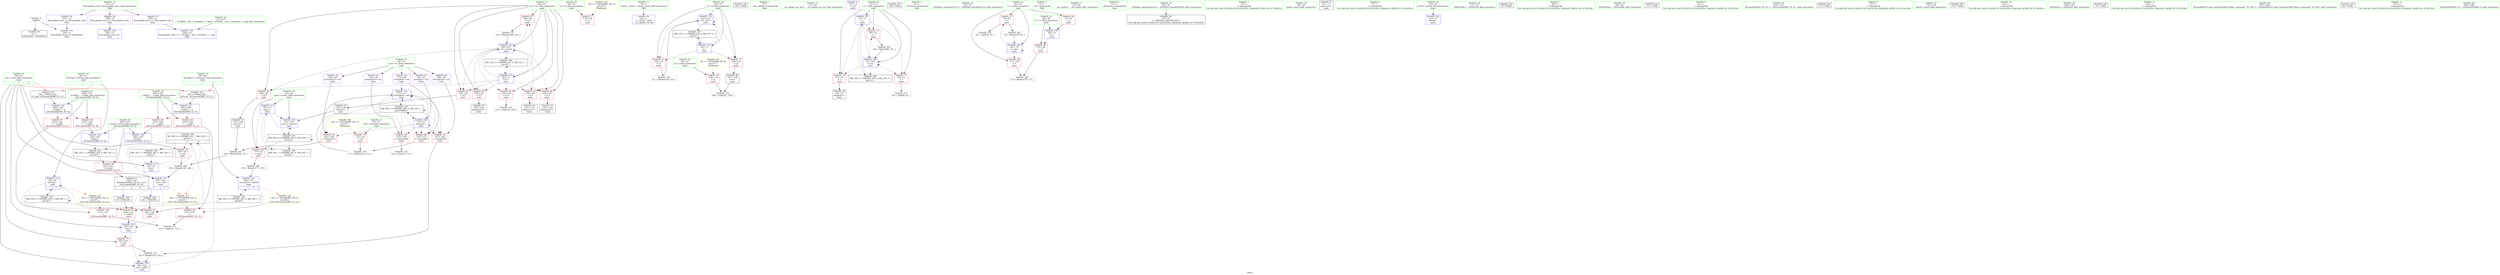 digraph "SVFG" {
	label="SVFG";

	Node0x56050a342a90 [shape=record,color=grey,label="{NodeID: 0\nNullPtr}"];
	Node0x56050a342a90 -> Node0x56050a35d240[style=solid];
	Node0x56050a342a90 -> Node0x56050a35db20[style=solid];
	Node0x56050a35d5e0 [shape=record,color=red,label="{NodeID: 97\n212\<--206\n\<--__b.addr\n_ZSt3maxIxERKT_S2_S2_\n}"];
	Node0x56050a35d5e0 -> Node0x56050a35d850[style=solid];
	Node0x56050a35b7c0 [shape=record,color=green,label="{NodeID: 14\n12\<--16\nllvm.global_ctors\<--llvm.global_ctors_field_insensitive\nGlob }"];
	Node0x56050a35b7c0 -> Node0x56050a35ed50[style=solid];
	Node0x56050a35b7c0 -> Node0x56050a35ee50[style=solid];
	Node0x56050a35b7c0 -> Node0x56050a35ef50[style=solid];
	Node0x56050a361ad0 [shape=record,color=black,label="{NodeID: 194\nMR_18V_4 = PHI(MR_18V_7, MR_18V_3, )\npts\{61 \}\n|{|<s4>9}}"];
	Node0x56050a361ad0 -> Node0x56050a35fe20[style=dashed];
	Node0x56050a361ad0 -> Node0x56050a360a50[style=dashed];
	Node0x56050a361ad0 -> Node0x56050a362e80[style=dashed];
	Node0x56050a361ad0 -> Node0x56050a36f3e0[style=dashed];
	Node0x56050a361ad0:s4 -> Node0x56050a375490[style=dashed,color=red];
	Node0x56050a35e1d0 [shape=record,color=blue,label="{NodeID: 111\n115\<--117\narrayidx9\<--add\nmain\n}"];
	Node0x56050a35e1d0 -> Node0x56050a360640[style=dashed];
	Node0x56050a35e1d0 -> Node0x56050a360710[style=dashed];
	Node0x56050a35e1d0 -> Node0x56050a3607e0[style=dashed];
	Node0x56050a35e1d0 -> Node0x56050a360980[style=dashed];
	Node0x56050a35e1d0 -> Node0x56050a35e1d0[style=dashed];
	Node0x56050a35e1d0 -> Node0x56050a3615d0[style=dashed];
	Node0x56050a35c2f0 [shape=record,color=green,label="{NodeID: 28\n58\<--59\nt2\<--t2_field_insensitive\nmain\n}"];
	Node0x56050a35c2f0 -> Node0x56050a35fd50[style=solid];
	Node0x56050a363500 [shape=record,color=blue,label="{NodeID: 125\n202\<--216\nretval\<--\n_ZSt3maxIxERKT_S2_S2_\n}"];
	Node0x56050a363500 -> Node0x56050a36dae0[style=dashed];
	Node0x56050a35cfa0 [shape=record,color=green,label="{NodeID: 42\n204\<--205\n__a.addr\<--__a.addr_field_insensitive\n_ZSt3maxIxERKT_S2_S2_\n}"];
	Node0x56050a35cfa0 -> Node0x56050a360bf0[style=solid];
	Node0x56050a35cfa0 -> Node0x56050a35d510[style=solid];
	Node0x56050a35cfa0 -> Node0x56050a363360[style=solid];
	Node0x56050a35ebb0 [shape=record,color=purple,label="{NodeID: 56\n23\<--4\n\<--_ZStL8__ioinit\n__cxx_global_var_init\n}"];
	Node0x56050a35f7a0 [shape=record,color=red,label="{NodeID: 70\n108\<--50\n\<--q\nmain\n}"];
	Node0x56050a35f7a0 -> Node0x56050a366a30[style=solid];
	Node0x56050a3827d0 [shape=record,color=black,label="{NodeID: 250\n183 = PHI()\n}"];
	Node0x56050a365cb0 [shape=record,color=grey,label="{NodeID: 167\n148 = Binary(145, 147, )\n}"];
	Node0x56050a365cb0 -> Node0x56050a365e30[style=solid];
	Node0x56050a360300 [shape=record,color=red,label="{NodeID: 84\n142\<--64\n\<--i13\nmain\n}"];
	Node0x56050a360300 -> Node0x56050a35e870[style=solid];
	Node0x56050a35a970 [shape=record,color=green,label="{NodeID: 1\n7\<--1\n__dso_handle\<--dummyObj\nGlob }"];
	Node0x56050a35d6b0 [shape=record,color=red,label="{NodeID: 98\n216\<--206\n\<--__b.addr\n_ZSt3maxIxERKT_S2_S2_\n}"];
	Node0x56050a35d6b0 -> Node0x56050a363500[style=solid];
	Node0x56050a35b850 [shape=record,color=green,label="{NodeID: 15\n17\<--18\n__cxx_global_var_init\<--__cxx_global_var_init_field_insensitive\n}"];
	Node0x56050a35e2a0 [shape=record,color=blue,label="{NodeID: 112\n54\<--121\ni2\<--inc11\nmain\n}"];
	Node0x56050a35e2a0 -> Node0x56050a35fae0[style=dashed];
	Node0x56050a35e2a0 -> Node0x56050a35fbb0[style=dashed];
	Node0x56050a35e2a0 -> Node0x56050a35e2a0[style=dashed];
	Node0x56050a35e2a0 -> Node0x56050a36eee0[style=dashed];
	Node0x56050a35c3c0 [shape=record,color=green,label="{NodeID: 29\n60\<--61\nrem\<--rem_field_insensitive\nmain\n|{|<s6>7|<s7>9}}"];
	Node0x56050a35c3c0 -> Node0x56050a35fe20[style=solid];
	Node0x56050a35c3c0 -> Node0x56050a35fef0[style=solid];
	Node0x56050a35c3c0 -> Node0x56050a35e370[style=solid];
	Node0x56050a35c3c0 -> Node0x56050a362e80[style=solid];
	Node0x56050a35c3c0 -> Node0x56050a363020[style=solid];
	Node0x56050a35c3c0 -> Node0x56050a3630f0[style=solid];
	Node0x56050a35c3c0:s6 -> Node0x56050a382970[style=solid,color=red];
	Node0x56050a35c3c0:s7 -> Node0x56050a382be0[style=solid,color=red];
	Node0x56050a3635d0 [shape=record,color=blue,label="{NodeID: 126\n202\<--219\nretval\<--\n_ZSt3maxIxERKT_S2_S2_\n}"];
	Node0x56050a3635d0 -> Node0x56050a36dae0[style=dashed];
	Node0x56050a35d070 [shape=record,color=green,label="{NodeID: 43\n206\<--207\n__b.addr\<--__b.addr_field_insensitive\n_ZSt3maxIxERKT_S2_S2_\n}"];
	Node0x56050a35d070 -> Node0x56050a35d5e0[style=solid];
	Node0x56050a35d070 -> Node0x56050a35d6b0[style=solid];
	Node0x56050a35d070 -> Node0x56050a363430[style=solid];
	Node0x56050a35ec80 [shape=record,color=purple,label="{NodeID: 57\n173\<--9\n\<--.str\nmain\n}"];
	Node0x56050a35f870 [shape=record,color=red,label="{NodeID: 71\n89\<--52\n\<--i\nmain\n}"];
	Node0x56050a35f870 -> Node0x56050a366bb0[style=solid];
	Node0x56050a3828a0 [shape=record,color=black,label="{NodeID: 251\n186 = PHI()\n}"];
	Node0x56050a365e30 [shape=record,color=grey,label="{NodeID: 168\n150 = Binary(149, 148, )\n}"];
	Node0x56050a365e30 -> Node0x56050a362e80[style=solid];
	Node0x56050a3603d0 [shape=record,color=red,label="{NodeID: 85\n146\<--64\n\<--i13\nmain\n}"];
	Node0x56050a3603d0 -> Node0x56050a35e940[style=solid];
	Node0x56050a342fb0 [shape=record,color=green,label="{NodeID: 2\n8\<--1\n_ZSt3cin\<--dummyObj\nGlob }"];
	Node0x56050a35d780 [shape=record,color=red,label="{NodeID: 99\n211\<--210\n\<--\n_ZSt3maxIxERKT_S2_S2_\n}"];
	Node0x56050a35d780 -> Node0x56050a3665b0[style=solid];
	Node0x56050a35b8e0 [shape=record,color=green,label="{NodeID: 16\n21\<--22\n_ZNSt8ios_base4InitC1Ev\<--_ZNSt8ios_base4InitC1Ev_field_insensitive\n}"];
	Node0x56050a35e370 [shape=record,color=blue,label="{NodeID: 113\n60\<--97\nrem\<--\nmain\n}"];
	Node0x56050a35e370 -> Node0x56050a361ad0[style=dashed];
	Node0x56050a35c490 [shape=record,color=green,label="{NodeID: 30\n62\<--63\nmax1\<--max1_field_insensitive\nmain\n}"];
	Node0x56050a35c490 -> Node0x56050a35ffc0[style=solid];
	Node0x56050a35c490 -> Node0x56050a35e440[style=solid];
	Node0x56050a35c490 -> Node0x56050a362db0[style=solid];
	Node0x56050a35d140 [shape=record,color=green,label="{NodeID: 44\n14\<--235\n_GLOBAL__sub_I_vershwal_1_1.cpp\<--_GLOBAL__sub_I_vershwal_1_1.cpp_field_insensitive\n}"];
	Node0x56050a35d140 -> Node0x56050a35da20[style=solid];
	Node0x56050a35ed50 [shape=record,color=purple,label="{NodeID: 58\n239\<--12\nllvm.global_ctors_0\<--llvm.global_ctors\nGlob }"];
	Node0x56050a35ed50 -> Node0x56050a35d920[style=solid];
	Node0x56050a35f940 [shape=record,color=red,label="{NodeID: 72\n93\<--52\n\<--i\nmain\n}"];
	Node0x56050a35f940 -> Node0x56050a35e530[style=solid];
	Node0x56050a382970 [shape=record,color=black,label="{NodeID: 252\n200 = PHI(60, 68, )\n0th arg _ZSt3maxIxERKT_S2_S2_ }"];
	Node0x56050a382970 -> Node0x56050a363360[style=solid];
	Node0x56050a365fb0 [shape=record,color=grey,label="{NodeID: 169\n172 = Binary(170, 171, )\n}"];
	Node0x56050a3604a0 [shape=record,color=red,label="{NodeID: 86\n158\<--64\n\<--i13\nmain\n}"];
	Node0x56050a3604a0 -> Node0x56050a35ea10[style=solid];
	Node0x56050a343040 [shape=record,color=green,label="{NodeID: 3\n9\<--1\n.str\<--dummyObj\nGlob }"];
	Node0x56050a36dae0 [shape=record,color=black,label="{NodeID: 183\nMR_33V_3 = PHI(MR_33V_4, MR_33V_2, )\npts\{203 \}\n}"];
	Node0x56050a36dae0 -> Node0x56050a360b20[style=dashed];
	Node0x56050a35d850 [shape=record,color=red,label="{NodeID: 100\n213\<--212\n\<--\n_ZSt3maxIxERKT_S2_S2_\n}"];
	Node0x56050a35d850 -> Node0x56050a3665b0[style=solid];
	Node0x56050a35b970 [shape=record,color=green,label="{NodeID: 17\n27\<--28\n__cxa_atexit\<--__cxa_atexit_field_insensitive\n}"];
	Node0x56050a35e440 [shape=record,color=blue,label="{NodeID: 114\n62\<--97\nmax1\<--\nmain\n}"];
	Node0x56050a35e440 -> Node0x56050a35ffc0[style=dashed];
	Node0x56050a35e440 -> Node0x56050a362db0[style=dashed];
	Node0x56050a35e440 -> Node0x56050a36dfe0[style=dashed];
	Node0x56050a35e440 -> Node0x56050a36f8e0[style=dashed];
	Node0x56050a35c560 [shape=record,color=green,label="{NodeID: 31\n64\<--65\ni13\<--i13_field_insensitive\nmain\n}"];
	Node0x56050a35c560 -> Node0x56050a360090[style=solid];
	Node0x56050a35c560 -> Node0x56050a360160[style=solid];
	Node0x56050a35c560 -> Node0x56050a360230[style=solid];
	Node0x56050a35c560 -> Node0x56050a360300[style=solid];
	Node0x56050a35c560 -> Node0x56050a3603d0[style=solid];
	Node0x56050a35c560 -> Node0x56050a3604a0[style=solid];
	Node0x56050a35c560 -> Node0x56050a360570[style=solid];
	Node0x56050a35c560 -> Node0x56050a362ce0[style=solid];
	Node0x56050a35c560 -> Node0x56050a3631c0[style=solid];
	Node0x56050a35d240 [shape=record,color=black,label="{NodeID: 45\n2\<--3\ndummyVal\<--dummyVal\n}"];
	Node0x56050a35ee50 [shape=record,color=purple,label="{NodeID: 59\n240\<--12\nllvm.global_ctors_1\<--llvm.global_ctors\nGlob }"];
	Node0x56050a35ee50 -> Node0x56050a35da20[style=solid];
	Node0x56050a35fa10 [shape=record,color=red,label="{NodeID: 73\n99\<--52\n\<--i\nmain\n}"];
	Node0x56050a35fa10 -> Node0x56050a365830[style=solid];
	Node0x56050a382be0 [shape=record,color=black,label="{NodeID: 253\n201 = PHI(66, 60, )\n1st arg _ZSt3maxIxERKT_S2_S2_ }"];
	Node0x56050a382be0 -> Node0x56050a363430[style=solid];
	Node0x56050a366130 [shape=record,color=grey,label="{NodeID: 170\n117 = Binary(116, 113, )\n}"];
	Node0x56050a366130 -> Node0x56050a35e1d0[style=solid];
	Node0x56050a360570 [shape=record,color=red,label="{NodeID: 87\n166\<--64\n\<--i13\nmain\n}"];
	Node0x56050a360570 -> Node0x56050a3662b0[style=solid];
	Node0x56050a35b220 [shape=record,color=green,label="{NodeID: 4\n11\<--1\n_ZSt4cout\<--dummyObj\nGlob }"];
	Node0x56050a36dfe0 [shape=record,color=black,label="{NodeID: 184\nMR_20V_6 = PHI(MR_20V_5, MR_20V_4, )\npts\{63 \}\n}"];
	Node0x56050a36dfe0 -> Node0x56050a35ffc0[style=dashed];
	Node0x56050a36dfe0 -> Node0x56050a362db0[style=dashed];
	Node0x56050a36dfe0 -> Node0x56050a36dfe0[style=dashed];
	Node0x56050a36dfe0 -> Node0x56050a36f8e0[style=dashed];
	Node0x56050a35d920 [shape=record,color=blue,label="{NodeID: 101\n239\<--13\nllvm.global_ctors_0\<--\nGlob }"];
	Node0x56050a35ba70 [shape=record,color=green,label="{NodeID: 18\n26\<--32\n_ZNSt8ios_base4InitD1Ev\<--_ZNSt8ios_base4InitD1Ev_field_insensitive\n}"];
	Node0x56050a35ba70 -> Node0x56050a35d340[style=solid];
	Node0x56050a362ce0 [shape=record,color=blue,label="{NodeID: 115\n64\<--71\ni13\<--\nmain\n}"];
	Node0x56050a362ce0 -> Node0x56050a360090[style=dashed];
	Node0x56050a362ce0 -> Node0x56050a360160[style=dashed];
	Node0x56050a362ce0 -> Node0x56050a360230[style=dashed];
	Node0x56050a362ce0 -> Node0x56050a360300[style=dashed];
	Node0x56050a362ce0 -> Node0x56050a3603d0[style=dashed];
	Node0x56050a362ce0 -> Node0x56050a3604a0[style=dashed];
	Node0x56050a362ce0 -> Node0x56050a360570[style=dashed];
	Node0x56050a362ce0 -> Node0x56050a3631c0[style=dashed];
	Node0x56050a362ce0 -> Node0x56050a36fde0[style=dashed];
	Node0x56050a35c630 [shape=record,color=green,label="{NodeID: 32\n66\<--67\nref.tmp\<--ref.tmp_field_insensitive\nmain\n|{|<s1>7}}"];
	Node0x56050a35c630 -> Node0x56050a362f50[style=solid];
	Node0x56050a35c630:s1 -> Node0x56050a382be0[style=solid,color=red];
	Node0x56050a375490 [shape=record,color=yellow,style=double,label="{NodeID: 212\n18V_1 = ENCHI(MR_18V_0)\npts\{61 \}\nFun[_ZSt3maxIxERKT_S2_S2_]}"];
	Node0x56050a375490 -> Node0x56050a35d780[style=dashed];
	Node0x56050a375490 -> Node0x56050a35d850[style=dashed];
	Node0x56050a35d340 [shape=record,color=black,label="{NodeID: 46\n25\<--26\n\<--_ZNSt8ios_base4InitD1Ev\nCan only get source location for instruction, argument, global var or function.}"];
	Node0x56050a35ef50 [shape=record,color=purple,label="{NodeID: 60\n241\<--12\nllvm.global_ctors_2\<--llvm.global_ctors\nGlob }"];
	Node0x56050a35ef50 -> Node0x56050a35db20[style=solid];
	Node0x56050a35fae0 [shape=record,color=red,label="{NodeID: 74\n106\<--54\n\<--i2\nmain\n}"];
	Node0x56050a35fae0 -> Node0x56050a35e600[style=solid];
	Node0x56050a3662b0 [shape=record,color=grey,label="{NodeID: 171\n167 = Binary(166, 101, )\n}"];
	Node0x56050a3662b0 -> Node0x56050a3631c0[style=solid];
	Node0x56050a360640 [shape=record,color=red,label="{NodeID: 88\n116\<--115\n\<--arrayidx9\nmain\n}"];
	Node0x56050a360640 -> Node0x56050a366130[style=solid];
	Node0x56050a35b2b0 [shape=record,color=green,label="{NodeID: 5\n13\<--1\n\<--dummyObj\nCan only get source location for instruction, argument, global var or function.}"];
	Node0x56050a35da20 [shape=record,color=blue,label="{NodeID: 102\n240\<--14\nllvm.global_ctors_1\<--_GLOBAL__sub_I_vershwal_1_1.cpp\nGlob }"];
	Node0x56050a35bb70 [shape=record,color=green,label="{NodeID: 19\n39\<--40\nmain\<--main_field_insensitive\n}"];
	Node0x56050a362db0 [shape=record,color=blue,label="{NodeID: 116\n62\<--139\nmax1\<--conv20\nmain\n}"];
	Node0x56050a362db0 -> Node0x56050a36dfe0[style=dashed];
	Node0x56050a35c700 [shape=record,color=green,label="{NodeID: 33\n68\<--69\nref.tmp33\<--ref.tmp33_field_insensitive\nmain\n|{|<s1>9}}"];
	Node0x56050a35c700 -> Node0x56050a363290[style=solid];
	Node0x56050a35c700:s1 -> Node0x56050a382970[style=solid,color=red];
	Node0x56050a3755a0 [shape=record,color=yellow,style=double,label="{NodeID: 213\n24V_1 = ENCHI(MR_24V_0)\npts\{67 \}\nFun[_ZSt3maxIxERKT_S2_S2_]}"];
	Node0x56050a3755a0 -> Node0x56050a35d850[style=dashed];
	Node0x56050a35d440 [shape=record,color=black,label="{NodeID: 47\n41\<--71\nmain_ret\<--\nmain\n}"];
	Node0x56050a35f050 [shape=record,color=purple,label="{NodeID: 61\n95\<--46\narrayidx\<--cnt\nmain\n}"];
	Node0x56050a35f050 -> Node0x56050a35df60[style=solid];
	Node0x56050a35fbb0 [shape=record,color=red,label="{NodeID: 75\n120\<--54\n\<--i2\nmain\n}"];
	Node0x56050a35fbb0 -> Node0x56050a3656b0[style=solid];
	Node0x56050a366430 [shape=record,color=grey,label="{NodeID: 172\n163 = Binary(162, 161, )\n}"];
	Node0x56050a366430 -> Node0x56050a3630f0[style=solid];
	Node0x56050a360710 [shape=record,color=red,label="{NodeID: 89\n135\<--134\n\<--arrayidx18\nmain\n}"];
	Node0x56050a360710 -> Node0x56050a3668b0[style=solid];
	Node0x56050a35b340 [shape=record,color=green,label="{NodeID: 6\n71\<--1\n\<--dummyObj\nCan only get source location for instruction, argument, global var or function.}"];
	Node0x56050a36e9e0 [shape=record,color=black,label="{NodeID: 186\nMR_10V_2 = PHI(MR_10V_4, MR_10V_1, )\npts\{53 \}\n}"];
	Node0x56050a36e9e0 -> Node0x56050a35de90[style=dashed];
	Node0x56050a35db20 [shape=record,color=blue, style = dotted,label="{NodeID: 103\n241\<--3\nllvm.global_ctors_2\<--dummyVal\nGlob }"];
	Node0x56050a35bc70 [shape=record,color=green,label="{NodeID: 20\n42\<--43\nretval\<--retval_field_insensitive\nmain\n}"];
	Node0x56050a35bc70 -> Node0x56050a35dc20[style=solid];
	Node0x56050a362e80 [shape=record,color=blue,label="{NodeID: 117\n60\<--150\nrem\<--sub\nmain\n|{|<s2>7}}"];
	Node0x56050a362e80 -> Node0x56050a3608b0[style=dashed];
	Node0x56050a362e80 -> Node0x56050a363020[style=dashed];
	Node0x56050a362e80:s2 -> Node0x56050a375490[style=dashed,color=red];
	Node0x56050a35c7d0 [shape=record,color=green,label="{NodeID: 34\n73\<--74\n_ZNSirsERi\<--_ZNSirsERi_field_insensitive\n}"];
	Node0x56050a375680 [shape=record,color=yellow,style=double,label="{NodeID: 214\n26V_1 = ENCHI(MR_26V_0)\npts\{69 \}\nFun[_ZSt3maxIxERKT_S2_S2_]}"];
	Node0x56050a375680 -> Node0x56050a35d780[style=dashed];
	Node0x56050a35e530 [shape=record,color=black,label="{NodeID: 48\n94\<--93\nidxprom\<--\nmain\n}"];
	Node0x56050a35f120 [shape=record,color=purple,label="{NodeID: 62\n115\<--46\narrayidx9\<--cnt\nmain\n}"];
	Node0x56050a35f120 -> Node0x56050a360640[style=solid];
	Node0x56050a35f120 -> Node0x56050a35e1d0[style=solid];
	Node0x56050a1370f0 [shape=record,color=black,label="{NodeID: 242\n24 = PHI()\n}"];
	Node0x56050a35fc80 [shape=record,color=red,label="{NodeID: 76\n113\<--56\n\<--t16\nmain\n}"];
	Node0x56050a35fc80 -> Node0x56050a366130[style=solid];
	Node0x56050a3665b0 [shape=record,color=grey,label="{NodeID: 173\n214 = cmp(211, 213, )\n}"];
	Node0x56050a3607e0 [shape=record,color=red,label="{NodeID: 90\n145\<--144\n\<--arrayidx22\nmain\n}"];
	Node0x56050a3607e0 -> Node0x56050a365cb0[style=solid];
	Node0x56050a35b3d0 [shape=record,color=green,label="{NodeID: 7\n80\<--1\n\<--dummyObj\nCan only get source location for instruction, argument, global var or function.}"];
	Node0x56050a36eee0 [shape=record,color=black,label="{NodeID: 187\nMR_12V_2 = PHI(MR_12V_4, MR_12V_1, )\npts\{55 \}\n}"];
	Node0x56050a36eee0 -> Node0x56050a35e100[style=dashed];
	Node0x56050a35dc20 [shape=record,color=blue,label="{NodeID: 104\n42\<--71\nretval\<--\nmain\n}"];
	Node0x56050a35bd40 [shape=record,color=green,label="{NodeID: 21\n44\<--45\nt\<--t_field_insensitive\nmain\n}"];
	Node0x56050a35bd40 -> Node0x56050a35f460[style=solid];
	Node0x56050a35bd40 -> Node0x56050a35f530[style=solid];
	Node0x56050a35bd40 -> Node0x56050a35f600[style=solid];
	Node0x56050a35bd40 -> Node0x56050a35ddc0[style=solid];
	Node0x56050a3742e0 [shape=record,color=yellow,style=double,label="{NodeID: 201\n8V_1 = ENCHI(MR_8V_0)\npts\{51 \}\nFun[main]}"];
	Node0x56050a3742e0 -> Node0x56050a35f7a0[style=dashed];
	Node0x56050a362f50 [shape=record,color=blue,label="{NodeID: 118\n66\<--97\nref.tmp\<--\nmain\n|{|<s4>7}}"];
	Node0x56050a362f50 -> Node0x56050a3608b0[style=dashed];
	Node0x56050a362f50 -> Node0x56050a360a50[style=dashed];
	Node0x56050a362f50 -> Node0x56050a362f50[style=dashed];
	Node0x56050a362f50 -> Node0x56050a3702e0[style=dashed];
	Node0x56050a362f50:s4 -> Node0x56050a3755a0[style=dashed,color=red];
	Node0x56050a35c8d0 [shape=record,color=green,label="{NodeID: 35\n85\<--86\n_ZNSirsERx\<--_ZNSirsERx_field_insensitive\n}"];
	Node0x56050a35e600 [shape=record,color=black,label="{NodeID: 49\n107\<--106\nconv\<--\nmain\n}"];
	Node0x56050a35e600 -> Node0x56050a366a30[style=solid];
	Node0x56050a35f1f0 [shape=record,color=purple,label="{NodeID: 63\n134\<--46\narrayidx18\<--cnt\nmain\n}"];
	Node0x56050a35f1f0 -> Node0x56050a360710[style=solid];
	Node0x56050a381fe0 [shape=record,color=black,label="{NodeID: 243\n111 = PHI()\n}"];
	Node0x56050a35fd50 [shape=record,color=red,label="{NodeID: 77\n114\<--58\n\<--t2\nmain\n}"];
	Node0x56050a366730 [shape=record,color=grey,label="{NodeID: 174\n129 = cmp(128, 130, )\n}"];
	Node0x56050a3608b0 [shape=record,color=red,label="{NodeID: 91\n156\<--153\n\<--call24\nmain\n}"];
	Node0x56050a3608b0 -> Node0x56050a363020[style=solid];
	Node0x56050a35b460 [shape=record,color=green,label="{NodeID: 8\n91\<--1\n\<--dummyObj\nCan only get source location for instruction, argument, global var or function.}"];
	Node0x56050a36f3e0 [shape=record,color=black,label="{NodeID: 188\nMR_18V_2 = PHI(MR_18V_4, MR_18V_1, )\npts\{61 \}\n}"];
	Node0x56050a36f3e0 -> Node0x56050a35e370[style=dashed];
	Node0x56050a35dcf0 [shape=record,color=blue,label="{NodeID: 105\n48\<--75\nt1\<--\nmain\n}"];
	Node0x56050a35dcf0 -> Node0x56050a35f6d0[style=dashed];
	Node0x56050a35be10 [shape=record,color=green,label="{NodeID: 22\n46\<--47\ncnt\<--cnt_field_insensitive\nmain\n}"];
	Node0x56050a35be10 -> Node0x56050a35f050[style=solid];
	Node0x56050a35be10 -> Node0x56050a35f120[style=solid];
	Node0x56050a35be10 -> Node0x56050a35f1f0[style=solid];
	Node0x56050a35be10 -> Node0x56050a35f2c0[style=solid];
	Node0x56050a35be10 -> Node0x56050a35f390[style=solid];
	Node0x56050a363020 [shape=record,color=blue,label="{NodeID: 119\n60\<--156\nrem\<--\nmain\n}"];
	Node0x56050a363020 -> Node0x56050a35fef0[style=dashed];
	Node0x56050a363020 -> Node0x56050a3630f0[style=dashed];
	Node0x56050a35c9d0 [shape=record,color=green,label="{NodeID: 36\n154\<--155\n_ZSt3maxIxERKT_S2_S2_\<--_ZSt3maxIxERKT_S2_S2__field_insensitive\n}"];
	Node0x56050a35e6d0 [shape=record,color=black,label="{NodeID: 50\n133\<--132\nidxprom17\<--\nmain\n}"];
	Node0x56050a35f2c0 [shape=record,color=purple,label="{NodeID: 64\n144\<--46\narrayidx22\<--cnt\nmain\n}"];
	Node0x56050a35f2c0 -> Node0x56050a3607e0[style=solid];
	Node0x56050a382140 [shape=record,color=black,label="{NodeID: 244\n112 = PHI()\n}"];
	Node0x56050a35fe20 [shape=record,color=red,label="{NodeID: 78\n149\<--60\n\<--rem\nmain\n}"];
	Node0x56050a35fe20 -> Node0x56050a365e30[style=solid];
	Node0x56050a3668b0 [shape=record,color=grey,label="{NodeID: 175\n136 = cmp(135, 97, )\n}"];
	Node0x56050a360980 [shape=record,color=red,label="{NodeID: 92\n161\<--160\n\<--arrayidx26\nmain\n}"];
	Node0x56050a360980 -> Node0x56050a366430[style=solid];
	Node0x56050a35b4f0 [shape=record,color=green,label="{NodeID: 9\n97\<--1\n\<--dummyObj\nCan only get source location for instruction, argument, global var or function.}"];
	Node0x56050a36f8e0 [shape=record,color=black,label="{NodeID: 189\nMR_20V_2 = PHI(MR_20V_4, MR_20V_1, )\npts\{63 \}\n}"];
	Node0x56050a36f8e0 -> Node0x56050a35e440[style=dashed];
	Node0x56050a35ddc0 [shape=record,color=blue,label="{NodeID: 106\n44\<--79\nt\<--dec\nmain\n}"];
	Node0x56050a35ddc0 -> Node0x56050a35f530[style=dashed];
	Node0x56050a35ddc0 -> Node0x56050a35f600[style=dashed];
	Node0x56050a35ddc0 -> Node0x56050a35ddc0[style=dashed];
	Node0x56050a35bee0 [shape=record,color=green,label="{NodeID: 23\n48\<--49\nt1\<--t1_field_insensitive\nmain\n}"];
	Node0x56050a35bee0 -> Node0x56050a35f6d0[style=solid];
	Node0x56050a35bee0 -> Node0x56050a35dcf0[style=solid];
	Node0x56050a3630f0 [shape=record,color=blue,label="{NodeID: 120\n60\<--163\nrem\<--add27\nmain\n}"];
	Node0x56050a3630f0 -> Node0x56050a361ad0[style=dashed];
	Node0x56050a35cad0 [shape=record,color=green,label="{NodeID: 37\n175\<--176\nprintf\<--printf_field_insensitive\n}"];
	Node0x56050a35e7a0 [shape=record,color=black,label="{NodeID: 51\n139\<--138\nconv20\<--\nmain\n}"];
	Node0x56050a35e7a0 -> Node0x56050a362db0[style=solid];
	Node0x56050a35f390 [shape=record,color=purple,label="{NodeID: 65\n160\<--46\narrayidx26\<--cnt\nmain\n}"];
	Node0x56050a35f390 -> Node0x56050a360980[style=solid];
	Node0x56050a382210 [shape=record,color=black,label="{NodeID: 245\n174 = PHI()\n}"];
	Node0x56050a35fef0 [shape=record,color=red,label="{NodeID: 79\n162\<--60\n\<--rem\nmain\n}"];
	Node0x56050a35fef0 -> Node0x56050a366430[style=solid];
	Node0x56050a366a30 [shape=record,color=grey,label="{NodeID: 176\n109 = cmp(107, 108, )\n}"];
	Node0x56050a360a50 [shape=record,color=red,label="{NodeID: 93\n182\<--181\n\<--call35\nmain\n}"];
	Node0x56050a35b580 [shape=record,color=green,label="{NodeID: 10\n101\<--1\n\<--dummyObj\nCan only get source location for instruction, argument, global var or function.}"];
	Node0x56050a36fde0 [shape=record,color=black,label="{NodeID: 190\nMR_22V_2 = PHI(MR_22V_4, MR_22V_1, )\npts\{65 \}\n}"];
	Node0x56050a36fde0 -> Node0x56050a362ce0[style=dashed];
	Node0x56050a35de90 [shape=record,color=blue,label="{NodeID: 107\n52\<--71\ni\<--\nmain\n}"];
	Node0x56050a35de90 -> Node0x56050a35f870[style=dashed];
	Node0x56050a35de90 -> Node0x56050a35f940[style=dashed];
	Node0x56050a35de90 -> Node0x56050a35fa10[style=dashed];
	Node0x56050a35de90 -> Node0x56050a35e030[style=dashed];
	Node0x56050a35de90 -> Node0x56050a36e9e0[style=dashed];
	Node0x56050a35bfb0 [shape=record,color=green,label="{NodeID: 24\n50\<--51\nq\<--q_field_insensitive\nmain\n}"];
	Node0x56050a35bfb0 -> Node0x56050a35f7a0[style=solid];
	Node0x56050a374d90 [shape=record,color=yellow,style=double,label="{NodeID: 204\n14V_1 = ENCHI(MR_14V_0)\npts\{57 \}\nFun[main]}"];
	Node0x56050a374d90 -> Node0x56050a35fc80[style=dashed];
	Node0x56050a3631c0 [shape=record,color=blue,label="{NodeID: 121\n64\<--167\ni13\<--inc29\nmain\n}"];
	Node0x56050a3631c0 -> Node0x56050a360090[style=dashed];
	Node0x56050a3631c0 -> Node0x56050a360160[style=dashed];
	Node0x56050a3631c0 -> Node0x56050a360230[style=dashed];
	Node0x56050a3631c0 -> Node0x56050a360300[style=dashed];
	Node0x56050a3631c0 -> Node0x56050a3603d0[style=dashed];
	Node0x56050a3631c0 -> Node0x56050a3604a0[style=dashed];
	Node0x56050a3631c0 -> Node0x56050a360570[style=dashed];
	Node0x56050a3631c0 -> Node0x56050a3631c0[style=dashed];
	Node0x56050a3631c0 -> Node0x56050a36fde0[style=dashed];
	Node0x56050a35cbd0 [shape=record,color=green,label="{NodeID: 38\n184\<--185\n_ZNSolsEx\<--_ZNSolsEx_field_insensitive\n}"];
	Node0x56050a35e870 [shape=record,color=black,label="{NodeID: 52\n143\<--142\nidxprom21\<--\nmain\n}"];
	Node0x56050a35f460 [shape=record,color=red,label="{NodeID: 66\n75\<--44\n\<--t\nmain\n}"];
	Node0x56050a35f460 -> Node0x56050a35dcf0[style=solid];
	Node0x56050a3822e0 [shape=record,color=black,label="{NodeID: 246\n72 = PHI()\n}"];
	Node0x56050a3656b0 [shape=record,color=grey,label="{NodeID: 163\n121 = Binary(120, 101, )\n}"];
	Node0x56050a3656b0 -> Node0x56050a35e2a0[style=solid];
	Node0x56050a35ffc0 [shape=record,color=red,label="{NodeID: 80\n177\<--62\n\<--max1\nmain\n}"];
	Node0x56050a35ffc0 -> Node0x56050a365b30[style=solid];
	Node0x56050a366bb0 [shape=record,color=grey,label="{NodeID: 177\n90 = cmp(89, 91, )\n}"];
	Node0x56050a360b20 [shape=record,color=red,label="{NodeID: 94\n222\<--202\n\<--retval\n_ZSt3maxIxERKT_S2_S2_\n}"];
	Node0x56050a360b20 -> Node0x56050a35eae0[style=solid];
	Node0x56050a35b610 [shape=record,color=green,label="{NodeID: 11\n130\<--1\n\<--dummyObj\nCan only get source location for instruction, argument, global var or function.}"];
	Node0x56050a3702e0 [shape=record,color=black,label="{NodeID: 191\nMR_24V_2 = PHI(MR_24V_3, MR_24V_1, )\npts\{67 \}\n}"];
	Node0x56050a3702e0 -> Node0x56050a360a50[style=dashed];
	Node0x56050a3702e0 -> Node0x56050a362f50[style=dashed];
	Node0x56050a3702e0 -> Node0x56050a3702e0[style=dashed];
	Node0x56050a35df60 [shape=record,color=blue,label="{NodeID: 108\n95\<--97\narrayidx\<--\nmain\n}"];
	Node0x56050a35df60 -> Node0x56050a360640[style=dashed];
	Node0x56050a35df60 -> Node0x56050a360710[style=dashed];
	Node0x56050a35df60 -> Node0x56050a3607e0[style=dashed];
	Node0x56050a35df60 -> Node0x56050a360980[style=dashed];
	Node0x56050a35df60 -> Node0x56050a35df60[style=dashed];
	Node0x56050a35df60 -> Node0x56050a35e1d0[style=dashed];
	Node0x56050a35df60 -> Node0x56050a3615d0[style=dashed];
	Node0x56050a35c080 [shape=record,color=green,label="{NodeID: 25\n52\<--53\ni\<--i_field_insensitive\nmain\n}"];
	Node0x56050a35c080 -> Node0x56050a35f870[style=solid];
	Node0x56050a35c080 -> Node0x56050a35f940[style=solid];
	Node0x56050a35c080 -> Node0x56050a35fa10[style=solid];
	Node0x56050a35c080 -> Node0x56050a35de90[style=solid];
	Node0x56050a35c080 -> Node0x56050a35e030[style=solid];
	Node0x56050a374e70 [shape=record,color=yellow,style=double,label="{NodeID: 205\n16V_1 = ENCHI(MR_16V_0)\npts\{59 \}\nFun[main]}"];
	Node0x56050a374e70 -> Node0x56050a35fd50[style=dashed];
	Node0x56050a363290 [shape=record,color=blue,label="{NodeID: 122\n68\<--178\nref.tmp33\<--add34\nmain\n|{|<s2>9}}"];
	Node0x56050a363290 -> Node0x56050a360a50[style=dashed];
	Node0x56050a363290 -> Node0x56050a3610d0[style=dashed];
	Node0x56050a363290:s2 -> Node0x56050a375680[style=dashed,color=red];
	Node0x56050a35ccd0 [shape=record,color=green,label="{NodeID: 39\n187\<--188\n_ZSt4endlIcSt11char_traitsIcEERSt13basic_ostreamIT_T0_ES6_\<--_ZSt4endlIcSt11char_traitsIcEERSt13basic_ostreamIT_T0_ES6__field_insensitive\n}"];
	Node0x56050a35e940 [shape=record,color=black,label="{NodeID: 53\n147\<--146\nconv23\<--\nmain\n}"];
	Node0x56050a35e940 -> Node0x56050a365cb0[style=solid];
	Node0x56050a35f530 [shape=record,color=red,label="{NodeID: 67\n78\<--44\n\<--t\nmain\n}"];
	Node0x56050a35f530 -> Node0x56050a3659b0[style=solid];
	Node0x56050a35f530 -> Node0x56050a366d30[style=solid];
	Node0x56050a3823e0 [shape=record,color=black,label="{NodeID: 247\n84 = PHI()\n}"];
	Node0x56050a365830 [shape=record,color=grey,label="{NodeID: 164\n100 = Binary(99, 101, )\n}"];
	Node0x56050a365830 -> Node0x56050a35e030[style=solid];
	Node0x56050a360090 [shape=record,color=red,label="{NodeID: 81\n128\<--64\n\<--i13\nmain\n}"];
	Node0x56050a360090 -> Node0x56050a366730[style=solid];
	Node0x56050a366d30 [shape=record,color=grey,label="{NodeID: 178\n82 = cmp(78, 71, )\n}"];
	Node0x56050a360bf0 [shape=record,color=red,label="{NodeID: 95\n210\<--204\n\<--__a.addr\n_ZSt3maxIxERKT_S2_S2_\n}"];
	Node0x56050a360bf0 -> Node0x56050a35d780[style=solid];
	Node0x56050a35b6a0 [shape=record,color=green,label="{NodeID: 12\n179\<--1\n\<--dummyObj\nCan only get source location for instruction, argument, global var or function.}"];
	Node0x56050a3610d0 [shape=record,color=black,label="{NodeID: 192\nMR_26V_2 = PHI(MR_26V_3, MR_26V_1, )\npts\{69 \}\n}"];
	Node0x56050a3610d0 -> Node0x56050a3608b0[style=dashed];
	Node0x56050a3610d0 -> Node0x56050a363290[style=dashed];
	Node0x56050a35e030 [shape=record,color=blue,label="{NodeID: 109\n52\<--100\ni\<--inc\nmain\n}"];
	Node0x56050a35e030 -> Node0x56050a35f870[style=dashed];
	Node0x56050a35e030 -> Node0x56050a35f940[style=dashed];
	Node0x56050a35e030 -> Node0x56050a35fa10[style=dashed];
	Node0x56050a35e030 -> Node0x56050a35e030[style=dashed];
	Node0x56050a35e030 -> Node0x56050a36e9e0[style=dashed];
	Node0x56050a35c150 [shape=record,color=green,label="{NodeID: 26\n54\<--55\ni2\<--i2_field_insensitive\nmain\n}"];
	Node0x56050a35c150 -> Node0x56050a35fae0[style=solid];
	Node0x56050a35c150 -> Node0x56050a35fbb0[style=solid];
	Node0x56050a35c150 -> Node0x56050a35e100[style=solid];
	Node0x56050a35c150 -> Node0x56050a35e2a0[style=solid];
	Node0x56050a363360 [shape=record,color=blue,label="{NodeID: 123\n204\<--200\n__a.addr\<--__a\n_ZSt3maxIxERKT_S2_S2_\n}"];
	Node0x56050a363360 -> Node0x56050a360bf0[style=dashed];
	Node0x56050a363360 -> Node0x56050a35d510[style=dashed];
	Node0x56050a35cdd0 [shape=record,color=green,label="{NodeID: 40\n189\<--190\n_ZNSolsEPFRSoS_E\<--_ZNSolsEPFRSoS_E_field_insensitive\n}"];
	Node0x56050a35ea10 [shape=record,color=black,label="{NodeID: 54\n159\<--158\nidxprom25\<--\nmain\n}"];
	Node0x56050a35f600 [shape=record,color=red,label="{NodeID: 68\n171\<--44\n\<--t\nmain\n}"];
	Node0x56050a35f600 -> Node0x56050a365fb0[style=solid];
	Node0x56050a3824e0 [shape=record,color=black,label="{NodeID: 248\n153 = PHI(199, )\n}"];
	Node0x56050a3824e0 -> Node0x56050a3608b0[style=solid];
	Node0x56050a3659b0 [shape=record,color=grey,label="{NodeID: 165\n79 = Binary(78, 80, )\n}"];
	Node0x56050a3659b0 -> Node0x56050a35ddc0[style=solid];
	Node0x56050a360160 [shape=record,color=red,label="{NodeID: 82\n132\<--64\n\<--i13\nmain\n}"];
	Node0x56050a360160 -> Node0x56050a35e6d0[style=solid];
	Node0x56050a35d510 [shape=record,color=red,label="{NodeID: 96\n219\<--204\n\<--__a.addr\n_ZSt3maxIxERKT_S2_S2_\n}"];
	Node0x56050a35d510 -> Node0x56050a3635d0[style=solid];
	Node0x56050a35b730 [shape=record,color=green,label="{NodeID: 13\n4\<--6\n_ZStL8__ioinit\<--_ZStL8__ioinit_field_insensitive\nGlob }"];
	Node0x56050a35b730 -> Node0x56050a35ebb0[style=solid];
	Node0x56050a3615d0 [shape=record,color=black,label="{NodeID: 193\nMR_28V_2 = PHI(MR_28V_5, MR_28V_1, )\npts\{470000 \}\n}"];
	Node0x56050a3615d0 -> Node0x56050a360640[style=dashed];
	Node0x56050a3615d0 -> Node0x56050a360710[style=dashed];
	Node0x56050a3615d0 -> Node0x56050a3607e0[style=dashed];
	Node0x56050a3615d0 -> Node0x56050a360980[style=dashed];
	Node0x56050a3615d0 -> Node0x56050a35df60[style=dashed];
	Node0x56050a3615d0 -> Node0x56050a35e1d0[style=dashed];
	Node0x56050a3615d0 -> Node0x56050a3615d0[style=dashed];
	Node0x56050a35e100 [shape=record,color=blue,label="{NodeID: 110\n54\<--71\ni2\<--\nmain\n}"];
	Node0x56050a35e100 -> Node0x56050a35fae0[style=dashed];
	Node0x56050a35e100 -> Node0x56050a35fbb0[style=dashed];
	Node0x56050a35e100 -> Node0x56050a35e2a0[style=dashed];
	Node0x56050a35e100 -> Node0x56050a36eee0[style=dashed];
	Node0x56050a35c220 [shape=record,color=green,label="{NodeID: 27\n56\<--57\nt16\<--t16_field_insensitive\nmain\n}"];
	Node0x56050a35c220 -> Node0x56050a35fc80[style=solid];
	Node0x56050a363430 [shape=record,color=blue,label="{NodeID: 124\n206\<--201\n__b.addr\<--__b\n_ZSt3maxIxERKT_S2_S2_\n}"];
	Node0x56050a363430 -> Node0x56050a35d5e0[style=dashed];
	Node0x56050a363430 -> Node0x56050a35d6b0[style=dashed];
	Node0x56050a35ced0 [shape=record,color=green,label="{NodeID: 41\n202\<--203\nretval\<--retval_field_insensitive\n_ZSt3maxIxERKT_S2_S2_\n}"];
	Node0x56050a35ced0 -> Node0x56050a360b20[style=solid];
	Node0x56050a35ced0 -> Node0x56050a363500[style=solid];
	Node0x56050a35ced0 -> Node0x56050a3635d0[style=solid];
	Node0x56050a35eae0 [shape=record,color=black,label="{NodeID: 55\n199\<--222\n_ZSt3maxIxERKT_S2_S2__ret\<--\n_ZSt3maxIxERKT_S2_S2_\n|{<s0>7|<s1>9}}"];
	Node0x56050a35eae0:s0 -> Node0x56050a3824e0[style=solid,color=blue];
	Node0x56050a35eae0:s1 -> Node0x56050a3826d0[style=solid,color=blue];
	Node0x56050a35f6d0 [shape=record,color=red,label="{NodeID: 69\n170\<--48\n\<--t1\nmain\n}"];
	Node0x56050a35f6d0 -> Node0x56050a365fb0[style=solid];
	Node0x56050a3826d0 [shape=record,color=black,label="{NodeID: 249\n181 = PHI(199, )\n}"];
	Node0x56050a3826d0 -> Node0x56050a360a50[style=solid];
	Node0x56050a365b30 [shape=record,color=grey,label="{NodeID: 166\n178 = Binary(177, 179, )\n}"];
	Node0x56050a365b30 -> Node0x56050a363290[style=solid];
	Node0x56050a360230 [shape=record,color=red,label="{NodeID: 83\n138\<--64\n\<--i13\nmain\n}"];
	Node0x56050a360230 -> Node0x56050a35e7a0[style=solid];
}
